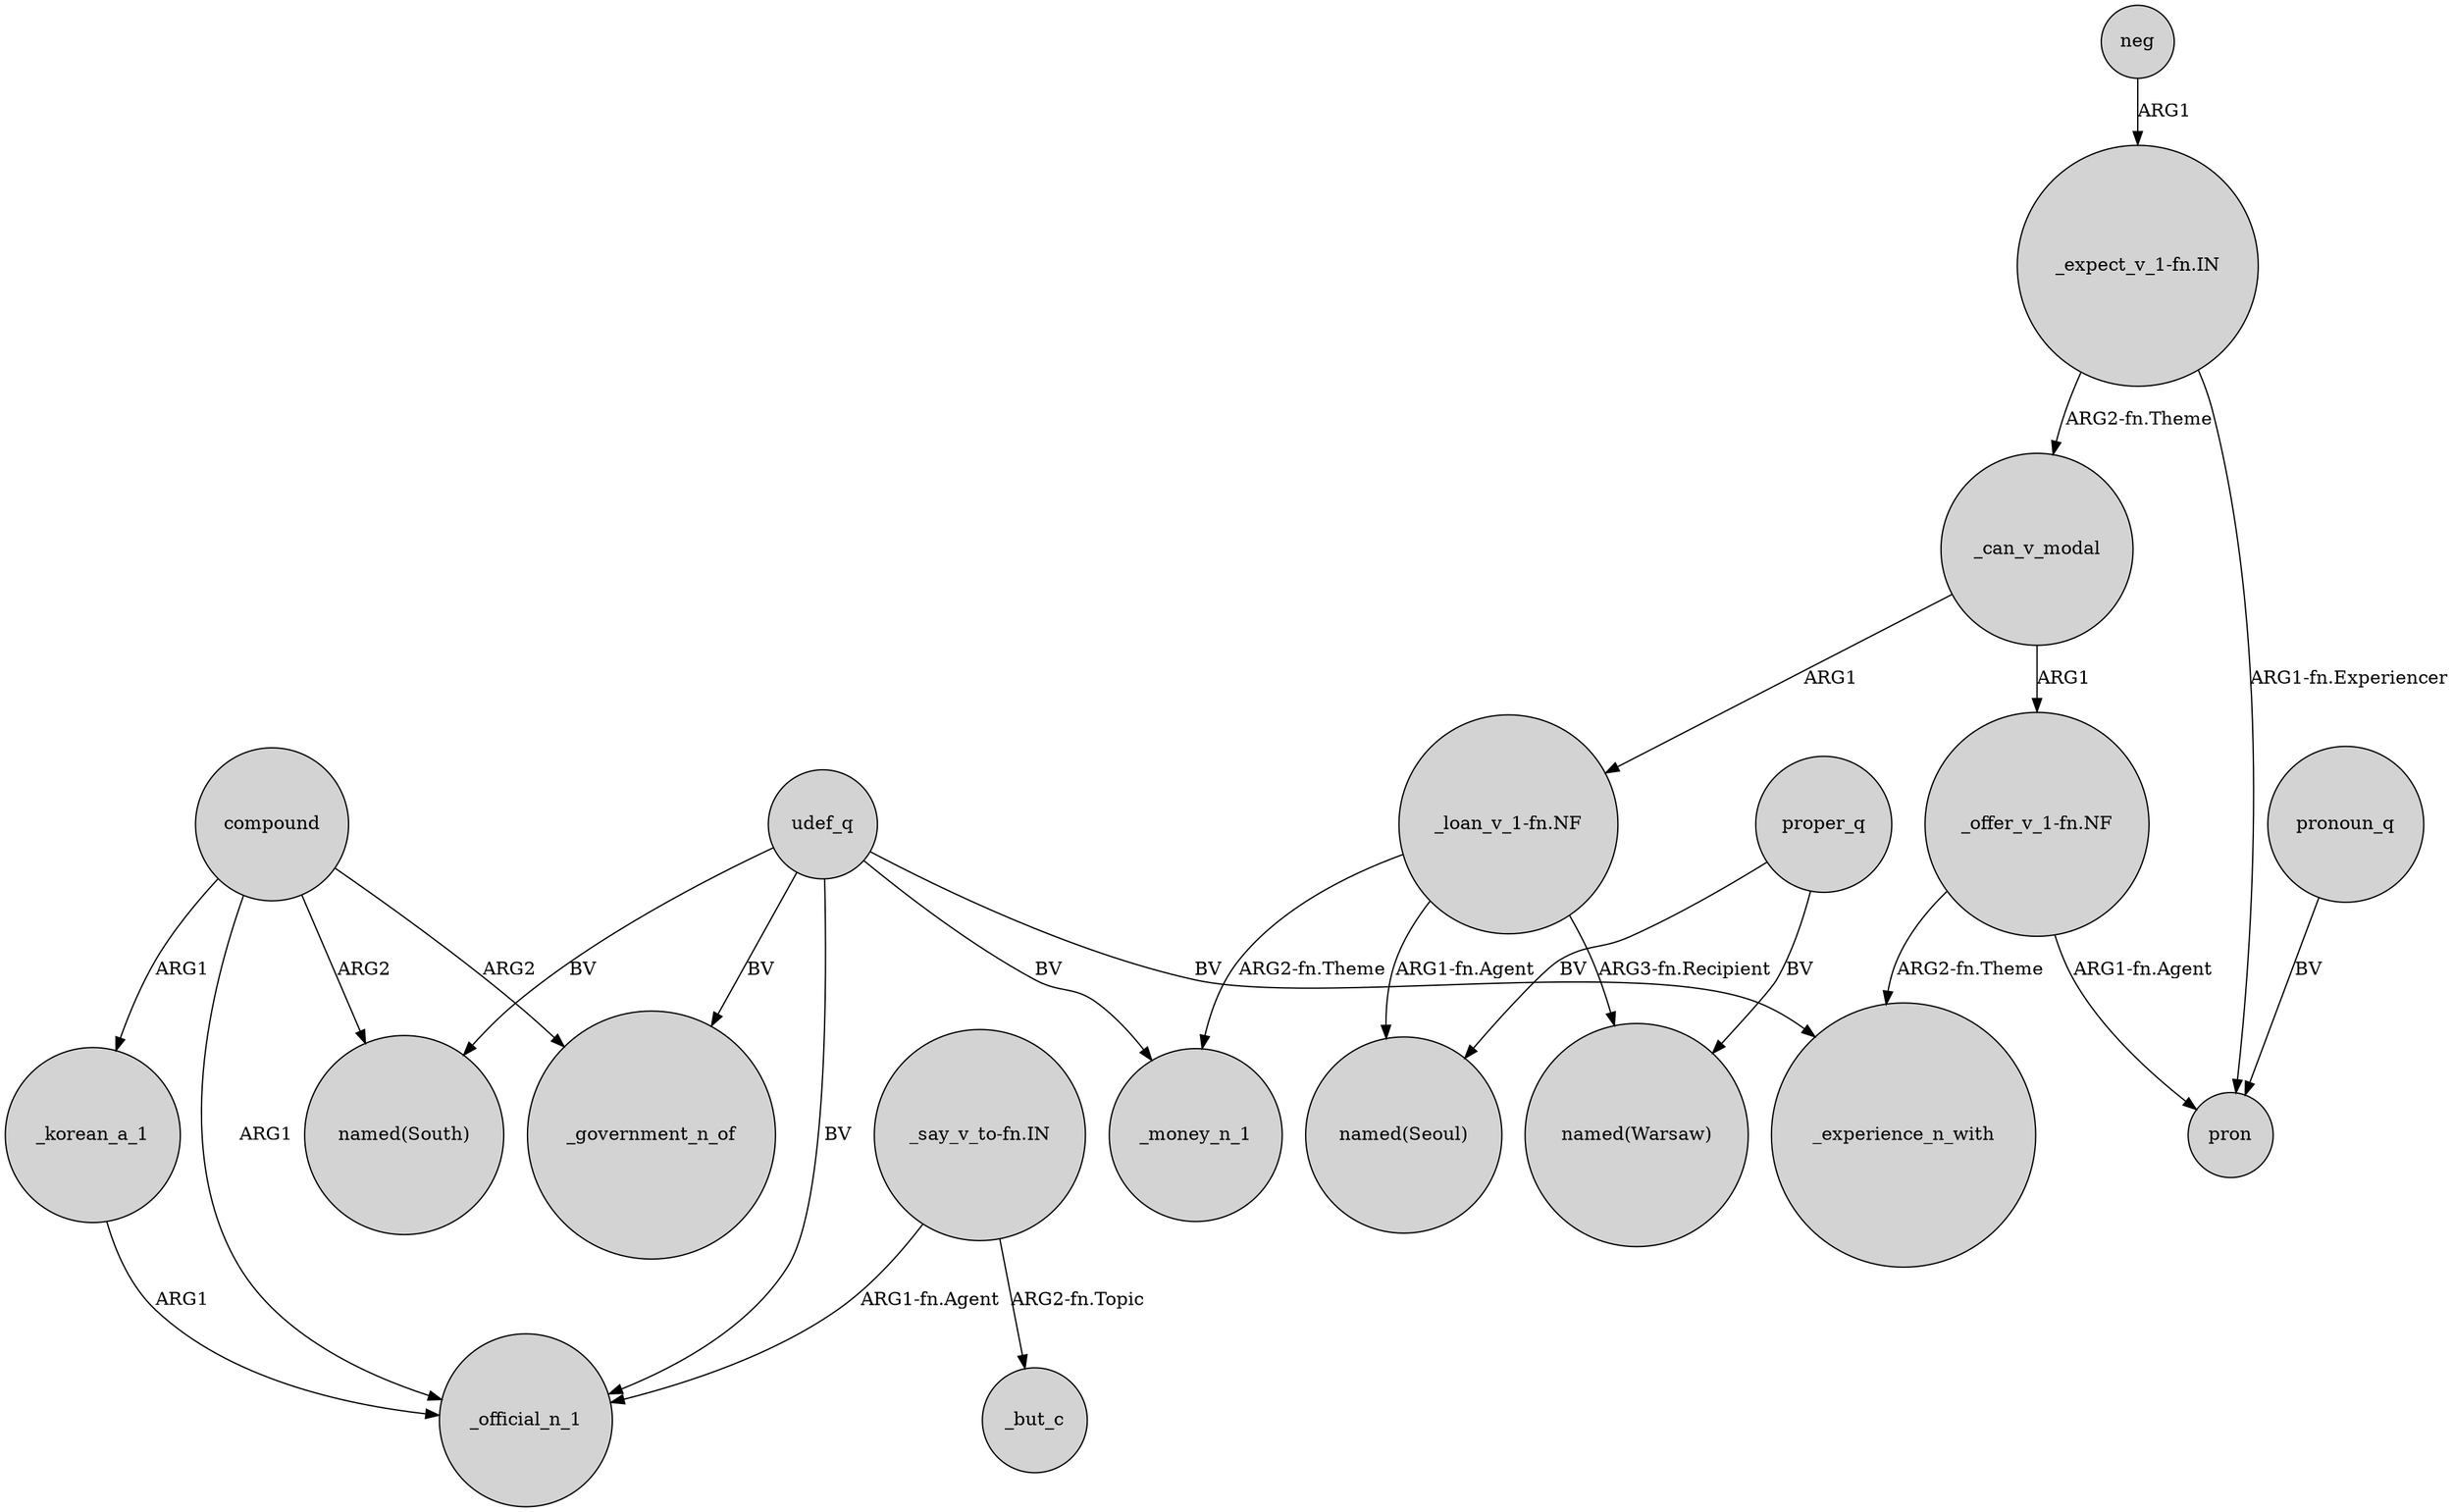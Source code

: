 digraph {
	node [shape=circle style=filled]
	compound -> "named(South)" [label=ARG2]
	udef_q -> _money_n_1 [label=BV]
	proper_q -> "named(Seoul)" [label=BV]
	_can_v_modal -> "_loan_v_1-fn.NF" [label=ARG1]
	_can_v_modal -> "_offer_v_1-fn.NF" [label=ARG1]
	"_offer_v_1-fn.NF" -> _experience_n_with [label="ARG2-fn.Theme"]
	compound -> _government_n_of [label=ARG2]
	udef_q -> _government_n_of [label=BV]
	udef_q -> _experience_n_with [label=BV]
	"_say_v_to-fn.IN" -> _official_n_1 [label="ARG1-fn.Agent"]
	"_loan_v_1-fn.NF" -> "named(Seoul)" [label="ARG1-fn.Agent"]
	"_loan_v_1-fn.NF" -> _money_n_1 [label="ARG2-fn.Theme"]
	"_say_v_to-fn.IN" -> _but_c [label="ARG2-fn.Topic"]
	udef_q -> "named(South)" [label=BV]
	pronoun_q -> pron [label=BV]
	"_loan_v_1-fn.NF" -> "named(Warsaw)" [label="ARG3-fn.Recipient"]
	_korean_a_1 -> _official_n_1 [label=ARG1]
	udef_q -> _official_n_1 [label=BV]
	compound -> _korean_a_1 [label=ARG1]
	"_expect_v_1-fn.IN" -> _can_v_modal [label="ARG2-fn.Theme"]
	"_expect_v_1-fn.IN" -> pron [label="ARG1-fn.Experiencer"]
	compound -> _official_n_1 [label=ARG1]
	proper_q -> "named(Warsaw)" [label=BV]
	neg -> "_expect_v_1-fn.IN" [label=ARG1]
	"_offer_v_1-fn.NF" -> pron [label="ARG1-fn.Agent"]
}

